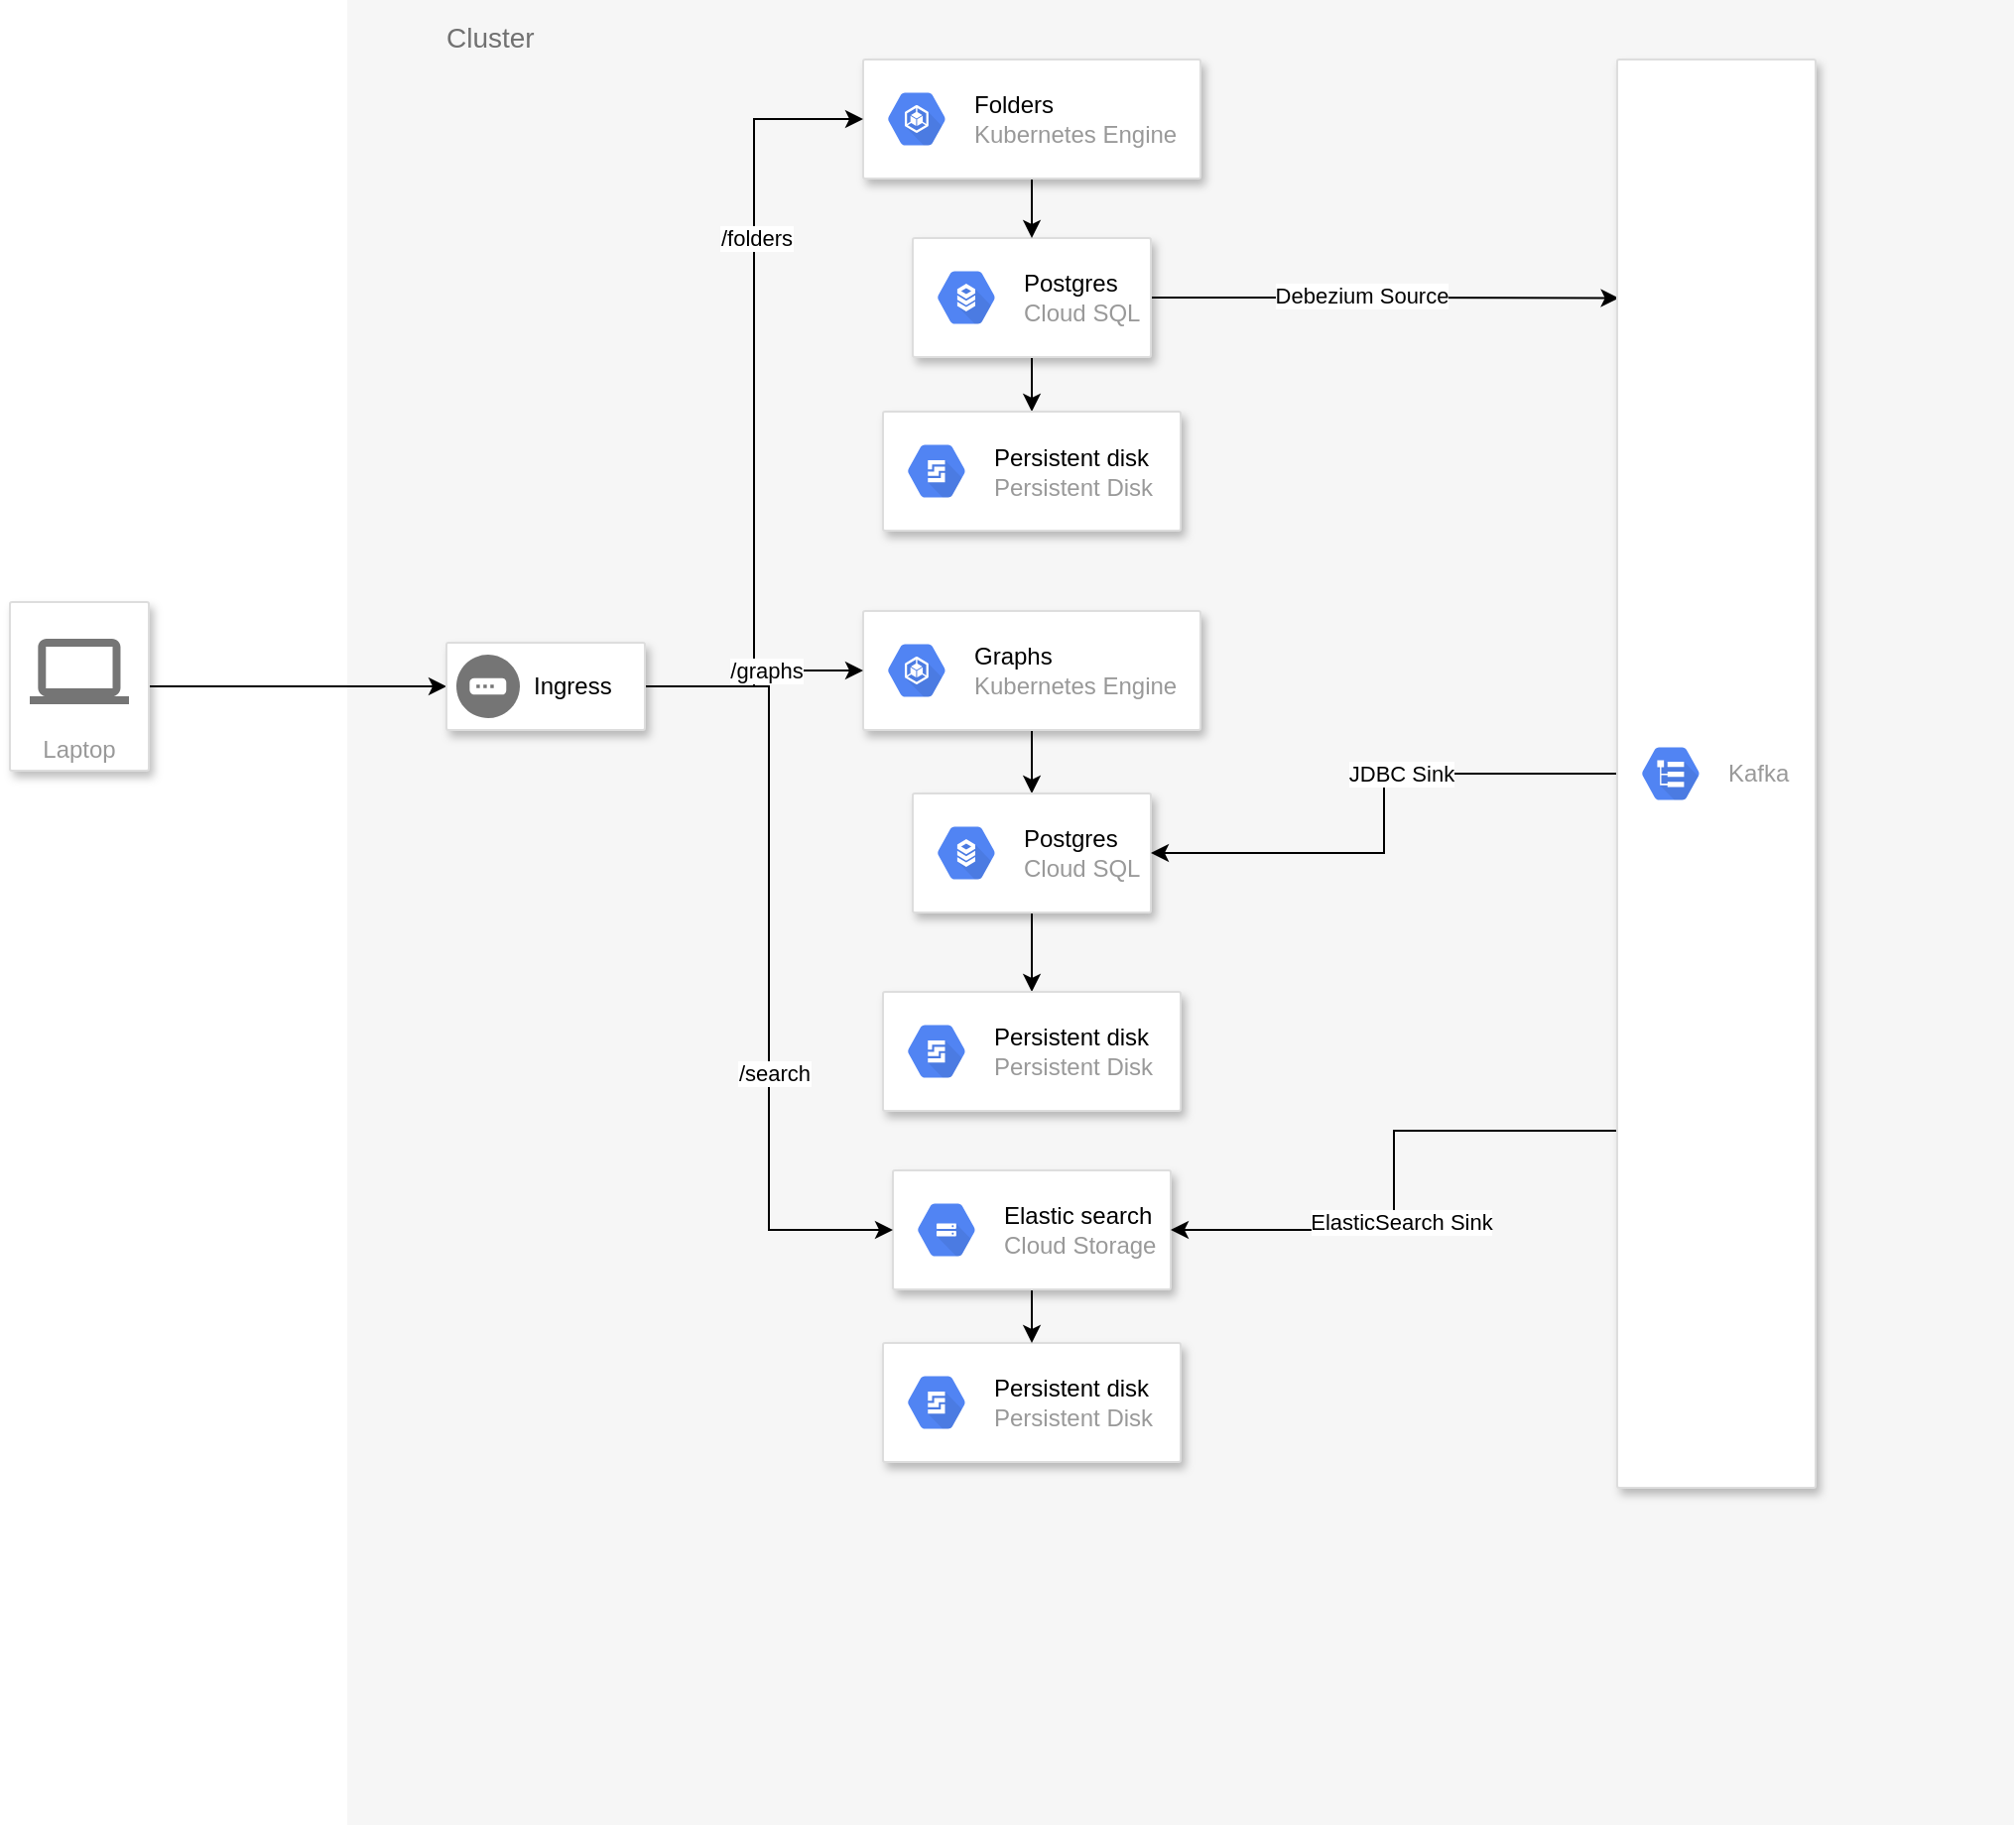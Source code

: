<mxfile version="13.1.3" type="device"><diagram id="f106602c-feb2-e66a-4537-3a34d633f6aa" name="Page-1"><mxGraphModel dx="1226" dy="1140" grid="1" gridSize="10" guides="1" tooltips="1" connect="1" arrows="1" fold="1" page="1" pageScale="1" pageWidth="1169" pageHeight="827" background="#ffffff" math="0" shadow="0"><root><mxCell id="0"/><mxCell id="1" parent="0"/><mxCell id="14" value="Cluster" style="fillColor=#F6F6F6;strokeColor=none;shadow=0;gradientColor=none;fontSize=14;align=left;spacing=10;fontColor=#717171;9E9E9E;verticalAlign=top;spacingTop=-4;fontStyle=0;spacingLeft=40;html=1;" parent="1" vertex="1"><mxGeometry x="240" y="90" width="840" height="920" as="geometry"/></mxCell><mxCell id="-re3XknsuxviN1-qhTB6-77" style="edgeStyle=orthogonalEdgeStyle;rounded=0;orthogonalLoop=1;jettySize=auto;html=1;entryX=0;entryY=0.5;entryDx=0;entryDy=0;" parent="1" source="-re3XknsuxviN1-qhTB6-27" target="-re3XknsuxviN1-qhTB6-51" edge="1"><mxGeometry relative="1" as="geometry"/></mxCell><mxCell id="-re3XknsuxviN1-qhTB6-27" value="Laptop" style="strokeColor=#dddddd;shadow=1;strokeWidth=1;rounded=1;absoluteArcSize=1;arcSize=2;labelPosition=center;verticalLabelPosition=middle;align=center;verticalAlign=bottom;spacingLeft=0;fontColor=#999999;fontSize=12;whiteSpace=wrap;spacingBottom=2;" parent="1" vertex="1"><mxGeometry x="70" y="393.5" width="70" height="85" as="geometry"/></mxCell><mxCell id="-re3XknsuxviN1-qhTB6-28" value="" style="dashed=0;connectable=0;html=1;fillColor=#757575;strokeColor=none;shape=mxgraph.gcp2.laptop;part=1;" parent="-re3XknsuxviN1-qhTB6-27" vertex="1"><mxGeometry x="0.5" width="50" height="33" relative="1" as="geometry"><mxPoint x="-25" y="18.5" as="offset"/></mxGeometry></mxCell><mxCell id="-re3XknsuxviN1-qhTB6-76" style="edgeStyle=orthogonalEdgeStyle;rounded=0;orthogonalLoop=1;jettySize=auto;html=1;entryX=0.5;entryY=0;entryDx=0;entryDy=0;" parent="1" source="-re3XknsuxviN1-qhTB6-35" target="-re3XknsuxviN1-qhTB6-33" edge="1"><mxGeometry relative="1" as="geometry"/></mxCell><mxCell id="-re3XknsuxviN1-qhTB6-78" style="edgeStyle=orthogonalEdgeStyle;rounded=0;orthogonalLoop=1;jettySize=auto;html=1;entryX=0.008;entryY=0.167;entryDx=0;entryDy=0;entryPerimeter=0;" parent="1" source="-re3XknsuxviN1-qhTB6-35" target="-re3XknsuxviN1-qhTB6-69" edge="1"><mxGeometry relative="1" as="geometry"/></mxCell><mxCell id="-re3XknsuxviN1-qhTB6-79" value="&lt;div&gt;Debezium Source&lt;/div&gt;" style="edgeLabel;html=1;align=center;verticalAlign=middle;resizable=0;points=[];" parent="-re3XknsuxviN1-qhTB6-78" vertex="1" connectable="0"><mxGeometry x="-0.103" y="1" relative="1" as="geometry"><mxPoint as="offset"/></mxGeometry></mxCell><mxCell id="-re3XknsuxviN1-qhTB6-35" value="" style="strokeColor=#dddddd;shadow=1;strokeWidth=1;rounded=1;absoluteArcSize=1;arcSize=2;" parent="1" vertex="1"><mxGeometry x="525" y="210" width="120" height="60" as="geometry"/></mxCell><mxCell id="-re3XknsuxviN1-qhTB6-36" value="&lt;div&gt;&lt;font color=&quot;#000000&quot;&gt;Postgres&lt;/font&gt;&lt;/div&gt;Cloud SQL" style="dashed=0;connectable=0;html=1;fillColor=#5184F3;strokeColor=none;shape=mxgraph.gcp2.hexIcon;prIcon=cloud_sql;part=1;labelPosition=right;verticalLabelPosition=middle;align=left;verticalAlign=middle;spacingLeft=5;fontColor=#999999;fontSize=12;" parent="-re3XknsuxviN1-qhTB6-35" vertex="1"><mxGeometry y="0.5" width="44" height="39" relative="1" as="geometry"><mxPoint x="5" y="-19.5" as="offset"/></mxGeometry></mxCell><mxCell id="-re3XknsuxviN1-qhTB6-40" value="" style="strokeColor=#dddddd;shadow=1;strokeWidth=1;rounded=1;absoluteArcSize=1;arcSize=2;" parent="1" vertex="1"><mxGeometry x="510" y="767" width="150" height="60" as="geometry"/></mxCell><mxCell id="-re3XknsuxviN1-qhTB6-41" value="&lt;div&gt;&lt;font color=&quot;#000000&quot;&gt;Persistent disk&lt;/font&gt;&lt;/div&gt;Persistent Disk" style="dashed=0;connectable=0;html=1;fillColor=#5184F3;strokeColor=none;shape=mxgraph.gcp2.hexIcon;prIcon=persistent_disk;part=1;labelPosition=right;verticalLabelPosition=middle;align=left;verticalAlign=middle;spacingLeft=5;fontColor=#999999;fontSize=12;" parent="-re3XknsuxviN1-qhTB6-40" vertex="1"><mxGeometry y="0.5" width="44" height="39" relative="1" as="geometry"><mxPoint x="5" y="-19.5" as="offset"/></mxGeometry></mxCell><mxCell id="-re3XknsuxviN1-qhTB6-44" style="edgeStyle=orthogonalEdgeStyle;rounded=0;orthogonalLoop=1;jettySize=auto;html=1;" parent="1" source="-re3XknsuxviN1-qhTB6-42" target="-re3XknsuxviN1-qhTB6-40" edge="1"><mxGeometry relative="1" as="geometry"/></mxCell><mxCell id="-re3XknsuxviN1-qhTB6-42" value="" style="strokeColor=#dddddd;shadow=1;strokeWidth=1;rounded=1;absoluteArcSize=1;arcSize=2;" parent="1" vertex="1"><mxGeometry x="515" y="680" width="140" height="60" as="geometry"/></mxCell><mxCell id="-re3XknsuxviN1-qhTB6-43" value="&lt;font color=&quot;#000000&quot;&gt;Elastic search&lt;/font&gt;&lt;br&gt;Cloud Storage" style="dashed=0;connectable=0;html=1;fillColor=#5184F3;strokeColor=none;shape=mxgraph.gcp2.hexIcon;prIcon=cloud_storage;part=1;labelPosition=right;verticalLabelPosition=middle;align=left;verticalAlign=middle;spacingLeft=5;fontColor=#999999;fontSize=12;" parent="-re3XknsuxviN1-qhTB6-42" vertex="1"><mxGeometry y="0.5" width="44" height="39" relative="1" as="geometry"><mxPoint x="5" y="-19.5" as="offset"/></mxGeometry></mxCell><mxCell id="-re3XknsuxviN1-qhTB6-57" style="edgeStyle=orthogonalEdgeStyle;rounded=0;orthogonalLoop=1;jettySize=auto;html=1;" parent="1" source="-re3XknsuxviN1-qhTB6-47" target="-re3XknsuxviN1-qhTB6-35" edge="1"><mxGeometry relative="1" as="geometry"/></mxCell><mxCell id="-re3XknsuxviN1-qhTB6-47" value="" style="strokeColor=#dddddd;shadow=1;strokeWidth=1;rounded=1;absoluteArcSize=1;arcSize=2;" parent="1" vertex="1"><mxGeometry x="500" y="120" width="170" height="60" as="geometry"/></mxCell><mxCell id="-re3XknsuxviN1-qhTB6-48" value="&lt;div&gt;&lt;font color=&quot;#000000&quot;&gt;Folders&lt;/font&gt;&lt;/div&gt;Kubernetes Engine" style="dashed=0;connectable=0;html=1;fillColor=#5184F3;strokeColor=none;shape=mxgraph.gcp2.hexIcon;prIcon=container_engine;part=1;labelPosition=right;verticalLabelPosition=middle;align=left;verticalAlign=middle;spacingLeft=5;fontColor=#999999;fontSize=12;" parent="-re3XknsuxviN1-qhTB6-47" vertex="1"><mxGeometry y="0.5" width="44" height="39" relative="1" as="geometry"><mxPoint x="5" y="-19.5" as="offset"/></mxGeometry></mxCell><mxCell id="-re3XknsuxviN1-qhTB6-74" style="edgeStyle=orthogonalEdgeStyle;rounded=0;orthogonalLoop=1;jettySize=auto;html=1;entryX=0.5;entryY=0;entryDx=0;entryDy=0;" parent="1" source="-re3XknsuxviN1-qhTB6-49" target="-re3XknsuxviN1-qhTB6-58" edge="1"><mxGeometry relative="1" as="geometry"/></mxCell><mxCell id="-re3XknsuxviN1-qhTB6-49" value="" style="strokeColor=#dddddd;shadow=1;strokeWidth=1;rounded=1;absoluteArcSize=1;arcSize=2;" parent="1" vertex="1"><mxGeometry x="500" y="398" width="170" height="60" as="geometry"/></mxCell><mxCell id="-re3XknsuxviN1-qhTB6-50" value="&lt;div&gt;&lt;font color=&quot;#000000&quot;&gt;Graphs&lt;/font&gt;&lt;/div&gt;&lt;div&gt;Kubernetes Engine&lt;/div&gt;" style="dashed=0;connectable=0;html=1;fillColor=#5184F3;strokeColor=none;shape=mxgraph.gcp2.hexIcon;prIcon=container_engine;part=1;labelPosition=right;verticalLabelPosition=middle;align=left;verticalAlign=middle;spacingLeft=5;fontColor=#999999;fontSize=12;" parent="-re3XknsuxviN1-qhTB6-49" vertex="1"><mxGeometry y="0.5" width="44" height="39" relative="1" as="geometry"><mxPoint x="5" y="-19.5" as="offset"/></mxGeometry></mxCell><mxCell id="-re3XknsuxviN1-qhTB6-53" style="edgeStyle=orthogonalEdgeStyle;rounded=0;orthogonalLoop=1;jettySize=auto;html=1;entryX=0;entryY=0.5;entryDx=0;entryDy=0;" parent="1" source="-re3XknsuxviN1-qhTB6-51" target="-re3XknsuxviN1-qhTB6-47" edge="1"><mxGeometry relative="1" as="geometry"/></mxCell><mxCell id="-re3XknsuxviN1-qhTB6-55" value="&lt;div&gt;/folders&lt;/div&gt;" style="edgeLabel;html=1;align=center;verticalAlign=middle;resizable=0;points=[];" parent="-re3XknsuxviN1-qhTB6-53" vertex="1" connectable="0"><mxGeometry x="0.418" y="-1" relative="1" as="geometry"><mxPoint as="offset"/></mxGeometry></mxCell><mxCell id="-re3XknsuxviN1-qhTB6-54" style="edgeStyle=orthogonalEdgeStyle;rounded=0;orthogonalLoop=1;jettySize=auto;html=1;entryX=0;entryY=0.5;entryDx=0;entryDy=0;" parent="1" source="-re3XknsuxviN1-qhTB6-51" target="-re3XknsuxviN1-qhTB6-49" edge="1"><mxGeometry relative="1" as="geometry"/></mxCell><mxCell id="-re3XknsuxviN1-qhTB6-56" value="&lt;div&gt;/graphs&lt;/div&gt;" style="edgeLabel;html=1;align=center;verticalAlign=middle;resizable=0;points=[];" parent="-re3XknsuxviN1-qhTB6-54" vertex="1" connectable="0"><mxGeometry x="0.16" relative="1" as="geometry"><mxPoint as="offset"/></mxGeometry></mxCell><mxCell id="-re3XknsuxviN1-qhTB6-64" style="edgeStyle=orthogonalEdgeStyle;rounded=0;orthogonalLoop=1;jettySize=auto;html=1;entryX=0;entryY=0.5;entryDx=0;entryDy=0;" parent="1" source="-re3XknsuxviN1-qhTB6-51" target="-re3XknsuxviN1-qhTB6-42" edge="1"><mxGeometry relative="1" as="geometry"/></mxCell><mxCell id="-re3XknsuxviN1-qhTB6-65" value="&lt;div&gt;/search&lt;/div&gt;" style="edgeLabel;html=1;align=center;verticalAlign=middle;resizable=0;points=[];" parent="-re3XknsuxviN1-qhTB6-64" vertex="1" connectable="0"><mxGeometry x="0.287" y="2" relative="1" as="geometry"><mxPoint as="offset"/></mxGeometry></mxCell><mxCell id="-re3XknsuxviN1-qhTB6-51" value="" style="strokeColor=#dddddd;shadow=1;strokeWidth=1;rounded=1;absoluteArcSize=1;arcSize=2;" parent="1" vertex="1"><mxGeometry x="290" y="414" width="100" height="44" as="geometry"/></mxCell><mxCell id="-re3XknsuxviN1-qhTB6-52" value="&lt;div&gt;Ingress&lt;/div&gt;" style="dashed=0;connectable=0;html=1;fillColor=#757575;strokeColor=none;shape=mxgraph.gcp2.gateway;part=1;labelPosition=right;verticalLabelPosition=middle;align=left;verticalAlign=middle;spacingLeft=5;fontSize=12;" parent="-re3XknsuxviN1-qhTB6-51" vertex="1"><mxGeometry y="0.5" width="32" height="32" relative="1" as="geometry"><mxPoint x="5" y="-16" as="offset"/></mxGeometry></mxCell><mxCell id="-re3XknsuxviN1-qhTB6-75" style="edgeStyle=orthogonalEdgeStyle;rounded=0;orthogonalLoop=1;jettySize=auto;html=1;entryX=0.5;entryY=0;entryDx=0;entryDy=0;" parent="1" source="-re3XknsuxviN1-qhTB6-58" target="-re3XknsuxviN1-qhTB6-61" edge="1"><mxGeometry relative="1" as="geometry"/></mxCell><mxCell id="-re3XknsuxviN1-qhTB6-58" value="" style="strokeColor=#dddddd;shadow=1;strokeWidth=1;rounded=1;absoluteArcSize=1;arcSize=2;" parent="1" vertex="1"><mxGeometry x="525" y="490" width="120" height="60" as="geometry"/></mxCell><mxCell id="-re3XknsuxviN1-qhTB6-59" value="&lt;div&gt;&lt;font color=&quot;#000000&quot;&gt;Postgres&lt;/font&gt;&lt;/div&gt;Cloud SQL" style="dashed=0;connectable=0;html=1;fillColor=#5184F3;strokeColor=none;shape=mxgraph.gcp2.hexIcon;prIcon=cloud_sql;part=1;labelPosition=right;verticalLabelPosition=middle;align=left;verticalAlign=middle;spacingLeft=5;fontColor=#999999;fontSize=12;" parent="-re3XknsuxviN1-qhTB6-58" vertex="1"><mxGeometry y="0.5" width="44" height="39" relative="1" as="geometry"><mxPoint x="5" y="-19.5" as="offset"/></mxGeometry></mxCell><mxCell id="-re3XknsuxviN1-qhTB6-61" value="" style="strokeColor=#dddddd;shadow=1;strokeWidth=1;rounded=1;absoluteArcSize=1;arcSize=2;" parent="1" vertex="1"><mxGeometry x="510" y="590" width="150" height="60" as="geometry"/></mxCell><mxCell id="-re3XknsuxviN1-qhTB6-62" value="&lt;font color=&quot;#000000&quot;&gt;Persistent disk&lt;/font&gt;&lt;br&gt;Persistent Disk" style="dashed=0;connectable=0;html=1;fillColor=#5184F3;strokeColor=none;shape=mxgraph.gcp2.hexIcon;prIcon=persistent_disk;part=1;labelPosition=right;verticalLabelPosition=middle;align=left;verticalAlign=middle;spacingLeft=5;fontColor=#999999;fontSize=12;" parent="-re3XknsuxviN1-qhTB6-61" vertex="1"><mxGeometry y="0.5" width="44" height="39" relative="1" as="geometry"><mxPoint x="5" y="-19.5" as="offset"/></mxGeometry></mxCell><mxCell id="-re3XknsuxviN1-qhTB6-80" style="edgeStyle=orthogonalEdgeStyle;rounded=0;orthogonalLoop=1;jettySize=auto;html=1;entryX=1;entryY=0.5;entryDx=0;entryDy=0;" parent="1" source="-re3XknsuxviN1-qhTB6-69" target="-re3XknsuxviN1-qhTB6-58" edge="1"><mxGeometry relative="1" as="geometry"/></mxCell><mxCell id="-re3XknsuxviN1-qhTB6-81" value="&lt;div&gt;JDBC Sink&lt;/div&gt;" style="edgeLabel;html=1;align=center;verticalAlign=middle;resizable=0;points=[];" parent="-re3XknsuxviN1-qhTB6-80" vertex="1" connectable="0"><mxGeometry x="-0.207" y="-1" relative="1" as="geometry"><mxPoint y="1" as="offset"/></mxGeometry></mxCell><mxCell id="-re3XknsuxviN1-qhTB6-82" style="edgeStyle=orthogonalEdgeStyle;rounded=0;orthogonalLoop=1;jettySize=auto;html=1;entryX=1;entryY=0.5;entryDx=0;entryDy=0;exitX=0;exitY=0.75;exitDx=0;exitDy=0;" parent="1" source="-re3XknsuxviN1-qhTB6-69" target="-re3XknsuxviN1-qhTB6-42" edge="1"><mxGeometry relative="1" as="geometry"/></mxCell><mxCell id="-re3XknsuxviN1-qhTB6-83" value="&lt;div&gt;ElasticSearch Sink&lt;/div&gt;" style="edgeLabel;html=1;align=center;verticalAlign=middle;resizable=0;points=[];" parent="-re3XknsuxviN1-qhTB6-82" vertex="1" connectable="0"><mxGeometry x="0.149" y="3" relative="1" as="geometry"><mxPoint as="offset"/></mxGeometry></mxCell><mxCell id="-re3XknsuxviN1-qhTB6-69" value="" style="strokeColor=#dddddd;shadow=1;strokeWidth=1;rounded=1;absoluteArcSize=1;arcSize=2;" parent="1" vertex="1"><mxGeometry x="880" y="120" width="100" height="720" as="geometry"/></mxCell><mxCell id="-re3XknsuxviN1-qhTB6-70" value="Kafka" style="dashed=0;connectable=0;html=1;fillColor=#5184F3;strokeColor=none;shape=mxgraph.gcp2.hexIcon;prIcon=logging;part=1;labelPosition=right;verticalLabelPosition=middle;align=left;verticalAlign=middle;spacingLeft=5;fontColor=#999999;fontSize=12;" parent="-re3XknsuxviN1-qhTB6-69" vertex="1"><mxGeometry y="0.5" width="44" height="39" relative="1" as="geometry"><mxPoint x="5" y="-19.5" as="offset"/></mxGeometry></mxCell><mxCell id="-re3XknsuxviN1-qhTB6-33" value="" style="strokeColor=#dddddd;shadow=1;strokeWidth=1;rounded=1;absoluteArcSize=1;arcSize=2;" parent="1" vertex="1"><mxGeometry x="510" y="297.5" width="150" height="60" as="geometry"/></mxCell><mxCell id="-re3XknsuxviN1-qhTB6-34" value="&lt;font color=&quot;#000000&quot;&gt;Persistent disk&lt;/font&gt;&lt;br&gt;Persistent Disk" style="dashed=0;connectable=0;html=1;fillColor=#5184F3;strokeColor=none;shape=mxgraph.gcp2.hexIcon;prIcon=persistent_disk;part=1;labelPosition=right;verticalLabelPosition=middle;align=left;verticalAlign=middle;spacingLeft=5;fontColor=#999999;fontSize=12;" parent="-re3XknsuxviN1-qhTB6-33" vertex="1"><mxGeometry y="0.5" width="44" height="39" relative="1" as="geometry"><mxPoint x="5" y="-19.5" as="offset"/></mxGeometry></mxCell></root></mxGraphModel></diagram></mxfile>